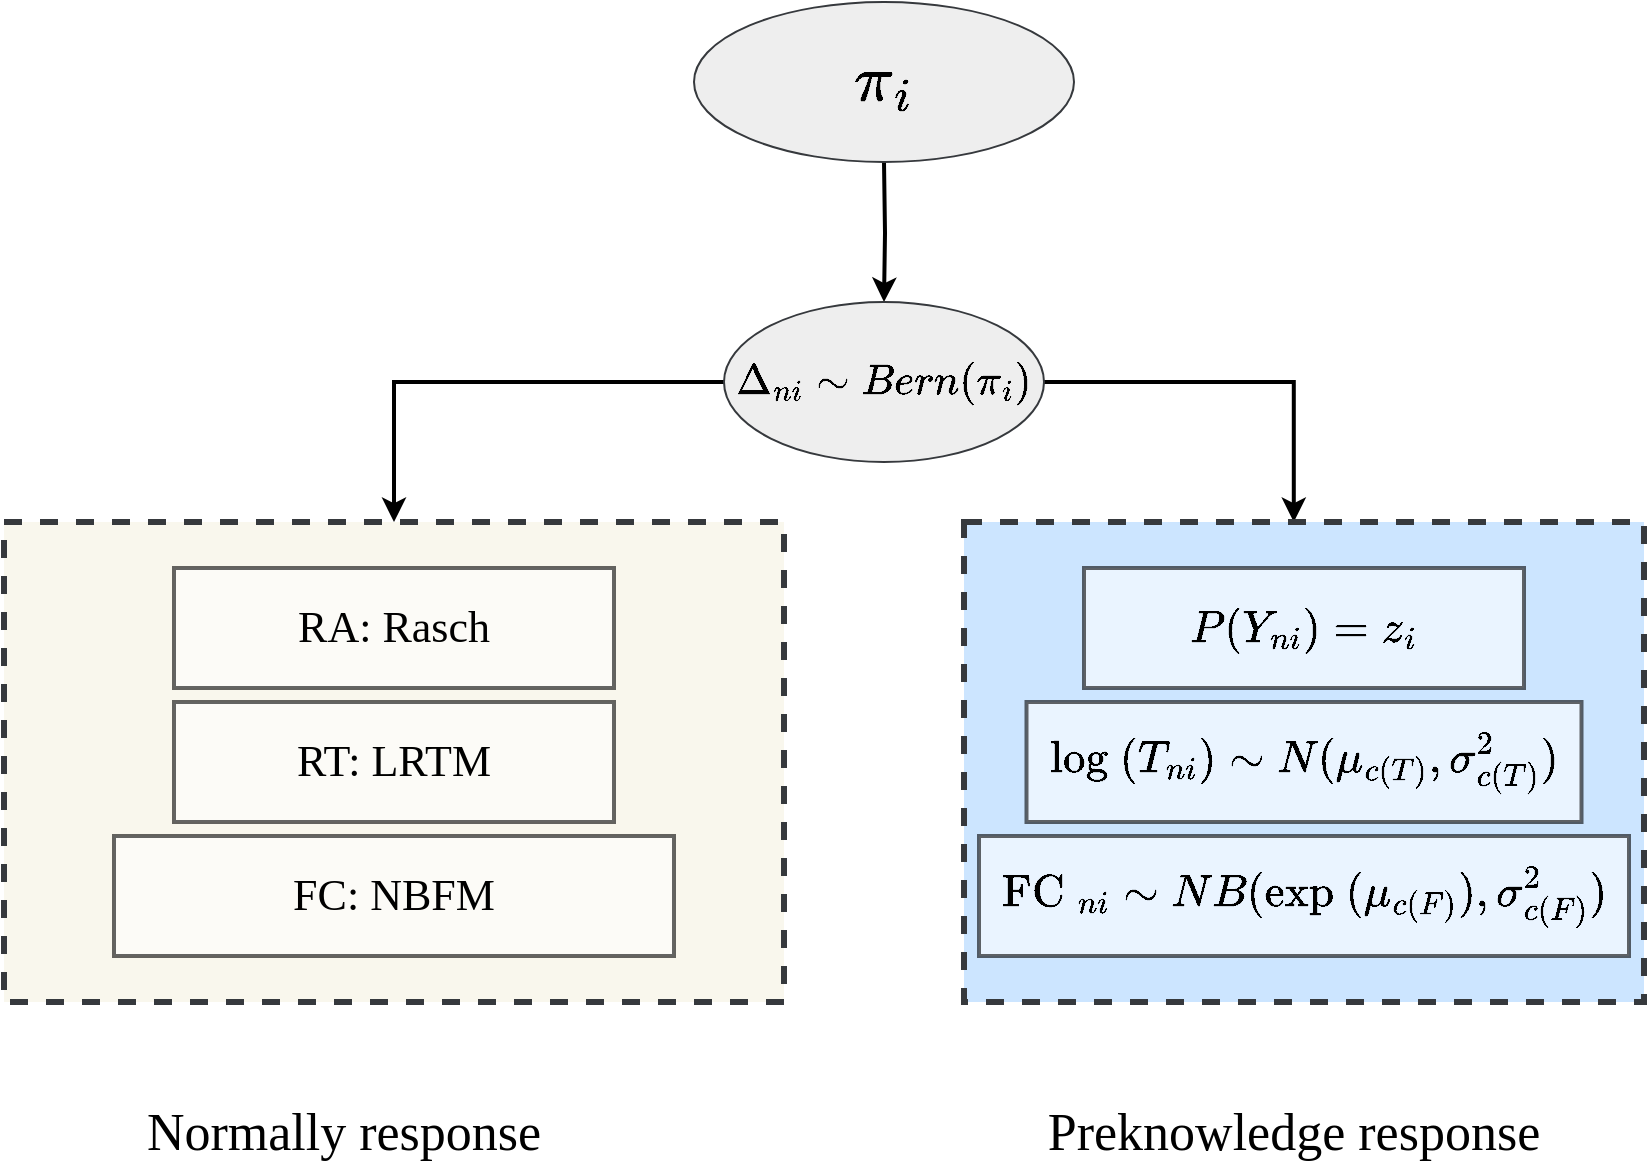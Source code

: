<mxfile version="21.6.9" type="github" pages="7">
  <diagram id="XUikvqKDauEy0iFDmqL3" name="proposal figure">
    <mxGraphModel dx="1434" dy="764" grid="1" gridSize="10" guides="1" tooltips="1" connect="1" arrows="1" fold="1" page="1" pageScale="1" pageWidth="827" pageHeight="1169" math="1" shadow="0">
      <root>
        <mxCell id="0" />
        <mxCell id="1" parent="0" />
        <mxCell id="fXXphPQZ6tuGrD_EPGZU-1" value="" style="rounded=0;whiteSpace=wrap;html=1;dashed=1;strokeWidth=3;fillColor=#f9f7ed;strokeColor=#36393d;fontSize=31;fontFamily=Times New Roman;" parent="1" vertex="1">
          <mxGeometry x="210" y="310" width="390" height="240" as="geometry" />
        </mxCell>
        <mxCell id="fXXphPQZ6tuGrD_EPGZU-2" value="" style="edgeStyle=orthogonalEdgeStyle;rounded=0;orthogonalLoop=1;jettySize=auto;html=1;strokeWidth=2;" parent="1" target="fXXphPQZ6tuGrD_EPGZU-4" edge="1">
          <mxGeometry relative="1" as="geometry">
            <mxPoint x="650" y="130" as="sourcePoint" />
          </mxGeometry>
        </mxCell>
        <mxCell id="fXXphPQZ6tuGrD_EPGZU-15" style="edgeStyle=orthogonalEdgeStyle;rounded=0;orthogonalLoop=1;jettySize=auto;html=1;entryX=0.485;entryY=0;entryDx=0;entryDy=0;strokeWidth=2;entryPerimeter=0;" parent="1" source="fXXphPQZ6tuGrD_EPGZU-4" target="ikaAS8-zeybQjiVi5GdJ-1" edge="1">
          <mxGeometry relative="1" as="geometry">
            <mxPoint x="855" y="320" as="targetPoint" />
            <Array as="points">
              <mxPoint x="855" y="240" />
            </Array>
          </mxGeometry>
        </mxCell>
        <mxCell id="fXXphPQZ6tuGrD_EPGZU-17" style="edgeStyle=orthogonalEdgeStyle;rounded=0;orthogonalLoop=1;jettySize=auto;html=1;entryX=0.5;entryY=0;entryDx=0;entryDy=0;strokeWidth=2;" parent="1" source="fXXphPQZ6tuGrD_EPGZU-4" target="fXXphPQZ6tuGrD_EPGZU-1" edge="1">
          <mxGeometry relative="1" as="geometry">
            <Array as="points">
              <mxPoint x="405" y="240" />
            </Array>
          </mxGeometry>
        </mxCell>
        <mxCell id="fXXphPQZ6tuGrD_EPGZU-4" value="$$ \Delta_{ni} \sim&amp;nbsp; Bern(\pi_{i})$$" style="ellipse;whiteSpace=wrap;html=1;fontSize=18;fillColor=#eeeeee;strokeColor=#36393d;" parent="1" vertex="1">
          <mxGeometry x="570" y="200" width="160" height="80" as="geometry" />
        </mxCell>
        <mxCell id="fXXphPQZ6tuGrD_EPGZU-8" value="$$\pi_i$$" style="ellipse;whiteSpace=wrap;html=1;fontSize=28;fillColor=#eeeeee;strokeColor=#36393d;" parent="1" vertex="1">
          <mxGeometry x="555" y="50" width="190" height="80" as="geometry" />
        </mxCell>
        <mxCell id="fXXphPQZ6tuGrD_EPGZU-18" value="RA: Rasch" style="rounded=0;whiteSpace=wrap;html=1;fontFamily=Times New Roman;fontSize=22;strokeWidth=2;opacity=60;" parent="1" vertex="1">
          <mxGeometry x="295" y="333" width="220" height="60" as="geometry" />
        </mxCell>
        <mxCell id="fXXphPQZ6tuGrD_EPGZU-19" value="RT: LRTM" style="rounded=0;whiteSpace=wrap;html=1;fontFamily=Times New Roman;fontSize=22;strokeWidth=2;opacity=60;" parent="1" vertex="1">
          <mxGeometry x="295" y="400" width="220" height="60" as="geometry" />
        </mxCell>
        <mxCell id="fXXphPQZ6tuGrD_EPGZU-20" value="FC: NBFM" style="rounded=0;whiteSpace=wrap;html=1;fontFamily=Times New Roman;fontSize=22;strokeWidth=2;opacity=60;" parent="1" vertex="1">
          <mxGeometry x="265" y="467" width="280" height="60" as="geometry" />
        </mxCell>
        <mxCell id="ikaAS8-zeybQjiVi5GdJ-1" value="" style="rounded=0;whiteSpace=wrap;html=1;dashed=1;strokeWidth=3;fillColor=#cce5ff;strokeColor=#36393d;" parent="1" vertex="1">
          <mxGeometry x="690" y="310" width="340" height="240" as="geometry" />
        </mxCell>
        <mxCell id="ikaAS8-zeybQjiVi5GdJ-2" value="$$P(Y_{ni} ) =z_{i}$$" style="rounded=0;whiteSpace=wrap;html=1;fontFamily=Times New Roman;fontSize=22;strokeWidth=2;opacity=60;" parent="1" vertex="1">
          <mxGeometry x="750" y="333" width="220" height="60" as="geometry" />
        </mxCell>
        <mxCell id="ikaAS8-zeybQjiVi5GdJ-3" value="$$\text{log&lt;br style=&quot;font-size: 22px;&quot;&gt;&lt;br style=&quot;font-size: 22px;&quot;&gt;}(T_{ni}) \sim N(\mu_{c&lt;br&gt;(T)&lt;br&gt;}, \sigma_{c(T)&lt;br&gt;}^2)$$" style="rounded=0;whiteSpace=wrap;html=1;fontFamily=Times New Roman;fontSize=22;strokeWidth=2;opacity=60;" parent="1" vertex="1">
          <mxGeometry x="721.25" y="400" width="277.5" height="60" as="geometry" />
        </mxCell>
        <mxCell id="ikaAS8-zeybQjiVi5GdJ-4" value="$$\text{FC&lt;br&gt;}_{ni}&lt;br&gt;&amp;nbsp;\sim NB(\text{exp&lt;br&gt;}(\mu_{c&lt;br style=&quot;border-color: var(--border-color);&quot;&gt;(F)&lt;br&gt;})&lt;br&gt;, \sigma_{c(F)&lt;br&gt;}^2&lt;br&gt;)$$" style="rounded=0;whiteSpace=wrap;html=1;fontFamily=Times New Roman;fontSize=22;strokeWidth=2;opacity=60;" parent="1" vertex="1">
          <mxGeometry x="697.5" y="467" width="325" height="60" as="geometry" />
        </mxCell>
        <mxCell id="-2-B2q78D8TiK8hjef6R-1" value="Normally response" style="text;html=1;strokeColor=none;fillColor=none;align=center;verticalAlign=middle;whiteSpace=wrap;rounded=0;fontFamily=Times New Roman;fontSize=26;" parent="1" vertex="1">
          <mxGeometry x="270" y="600" width="220" height="30" as="geometry" />
        </mxCell>
        <mxCell id="Zg0dPnVBCz36gAroBAW4-1" value="Preknowledge response" style="text;html=1;strokeColor=none;fillColor=none;align=center;verticalAlign=middle;whiteSpace=wrap;rounded=0;fontFamily=Times New Roman;fontSize=26;" parent="1" vertex="1">
          <mxGeometry x="720" y="600" width="270" height="30" as="geometry" />
        </mxCell>
      </root>
    </mxGraphModel>
  </diagram>
  <diagram id="IGJYMjnL31-Lqi2KneAB" name="tree model based model">
    <mxGraphModel dx="1434" dy="764" grid="1" gridSize="10" guides="1" tooltips="1" connect="1" arrows="1" fold="1" page="1" pageScale="1" pageWidth="827" pageHeight="1169" math="1" shadow="0">
      <root>
        <mxCell id="0" />
        <mxCell id="1" parent="0" />
        <mxCell id="q7dSNWm1_4kgQZWZPzsJ-14" value="" style="rounded=0;whiteSpace=wrap;html=1;dashed=1;strokeWidth=3;fillColor=#f9f7ed;strokeColor=#36393d;fontSize=31;fontFamily=Times New Roman;" parent="1" vertex="1">
          <mxGeometry x="175" y="420" width="390" height="240" as="geometry" />
        </mxCell>
        <mxCell id="q7dSNWm1_4kgQZWZPzsJ-15" value="" style="edgeStyle=orthogonalEdgeStyle;rounded=0;orthogonalLoop=1;jettySize=auto;html=1;strokeWidth=2;" parent="1" target="q7dSNWm1_4kgQZWZPzsJ-18" edge="1">
          <mxGeometry relative="1" as="geometry">
            <mxPoint x="660" y="140" as="sourcePoint" />
          </mxGeometry>
        </mxCell>
        <mxCell id="q7dSNWm1_4kgQZWZPzsJ-17" style="rounded=0;orthogonalLoop=1;jettySize=auto;html=1;entryX=0.5;entryY=0;entryDx=0;entryDy=0;strokeWidth=2;exitX=0;exitY=0.5;exitDx=0;exitDy=0;" parent="1" source="q7dSNWm1_4kgQZWZPzsJ-18" target="q7dSNWm1_4kgQZWZPzsJ-14" edge="1">
          <mxGeometry relative="1" as="geometry" />
        </mxCell>
        <mxCell id="-IORzaducWVSvP2d3rnR-7" value="" style="rounded=0;orthogonalLoop=1;jettySize=auto;html=1;fontSize=11;strokeWidth=2;exitX=0.994;exitY=0.6;exitDx=0;exitDy=0;exitPerimeter=0;" parent="1" source="q7dSNWm1_4kgQZWZPzsJ-18" target="-IORzaducWVSvP2d3rnR-6" edge="1">
          <mxGeometry relative="1" as="geometry" />
        </mxCell>
        <mxCell id="q7dSNWm1_4kgQZWZPzsJ-18" value="$$ \Delta_{ni} \sim&amp;nbsp; Bern(\pi_{i})$$" style="ellipse;whiteSpace=wrap;html=1;fontSize=18;fillColor=#eeeeee;strokeColor=#36393d;" parent="1" vertex="1">
          <mxGeometry x="580" y="210" width="160" height="80" as="geometry" />
        </mxCell>
        <mxCell id="q7dSNWm1_4kgQZWZPzsJ-21" value="$$\pi_i$$" style="ellipse;whiteSpace=wrap;html=1;fontSize=28;fillColor=#eeeeee;strokeColor=#36393d;" parent="1" vertex="1">
          <mxGeometry x="565" y="60" width="190" height="80" as="geometry" />
        </mxCell>
        <mxCell id="q7dSNWm1_4kgQZWZPzsJ-24" value="RA: IRT" style="rounded=0;whiteSpace=wrap;html=1;fontFamily=Times New Roman;fontSize=22;strokeWidth=2;opacity=60;" parent="1" vertex="1">
          <mxGeometry x="260" y="443" width="220" height="60" as="geometry" />
        </mxCell>
        <mxCell id="q7dSNWm1_4kgQZWZPzsJ-25" value="RT: LRTM" style="rounded=0;whiteSpace=wrap;html=1;fontFamily=Times New Roman;fontSize=22;strokeWidth=2;opacity=60;" parent="1" vertex="1">
          <mxGeometry x="260" y="510" width="220" height="60" as="geometry" />
        </mxCell>
        <mxCell id="q7dSNWm1_4kgQZWZPzsJ-26" value="FC: NBFCM" style="rounded=0;whiteSpace=wrap;html=1;fontFamily=Times New Roman;fontSize=22;strokeWidth=2;opacity=60;" parent="1" vertex="1">
          <mxGeometry x="230" y="577" width="280" height="60" as="geometry" />
        </mxCell>
        <mxCell id="-IORzaducWVSvP2d3rnR-8" style="rounded=0;orthogonalLoop=1;jettySize=auto;html=1;entryX=0.5;entryY=0;entryDx=0;entryDy=0;strokeWidth=2;" parent="1" source="-IORzaducWVSvP2d3rnR-6" target="-IORzaducWVSvP2d3rnR-16" edge="1">
          <mxGeometry relative="1" as="geometry">
            <mxPoint x="1205" y="420" as="targetPoint" />
          </mxGeometry>
        </mxCell>
        <mxCell id="-IORzaducWVSvP2d3rnR-15" style="rounded=0;orthogonalLoop=1;jettySize=auto;html=1;entryX=0.461;entryY=0.009;entryDx=0;entryDy=0;entryPerimeter=0;strokeWidth=2;" parent="1" source="-IORzaducWVSvP2d3rnR-6" target="-IORzaducWVSvP2d3rnR-11" edge="1">
          <mxGeometry relative="1" as="geometry" />
        </mxCell>
        <mxCell id="-IORzaducWVSvP2d3rnR-6" value="$$ \phi_{ni} $$" style="ellipse;whiteSpace=wrap;html=1;fontSize=23;fillColor=#eeeeee;strokeColor=#36393d;" parent="1" vertex="1">
          <mxGeometry x="827.5" y="290" width="160" height="80" as="geometry" />
        </mxCell>
        <mxCell id="-IORzaducWVSvP2d3rnR-10" style="rounded=0;orthogonalLoop=1;jettySize=auto;html=1;entryX=0.5;entryY=0;entryDx=0;entryDy=0;strokeWidth=2;" parent="1" source="-IORzaducWVSvP2d3rnR-9" target="-IORzaducWVSvP2d3rnR-6" edge="1">
          <mxGeometry relative="1" as="geometry" />
        </mxCell>
        <mxCell id="-IORzaducWVSvP2d3rnR-9" value="$$logit(P(\phi_{ni&lt;br style=&quot;font-size: 21px;&quot;&gt;})) = \eta_n- \zeta_i $$" style="ellipse;whiteSpace=wrap;html=1;fontSize=21;fillColor=#eeeeee;strokeColor=#36393d;" parent="1" vertex="1">
          <mxGeometry x="765" y="130" width="285" height="80" as="geometry" />
        </mxCell>
        <mxCell id="-IORzaducWVSvP2d3rnR-11" value="" style="rounded=0;whiteSpace=wrap;html=1;dashed=1;strokeWidth=3;fillColor=#cce5ff;strokeColor=#36393d;" parent="1" vertex="1">
          <mxGeometry x="605" y="430" width="340" height="230" as="geometry" />
        </mxCell>
        <mxCell id="-IORzaducWVSvP2d3rnR-12" value="$$P(Y_{ni} ) =z_{i1}$$" style="rounded=0;whiteSpace=wrap;html=1;fontFamily=Times New Roman;fontSize=22;strokeWidth=2;opacity=60;" parent="1" vertex="1">
          <mxGeometry x="665" y="446" width="220" height="60" as="geometry" />
        </mxCell>
        <mxCell id="-IORzaducWVSvP2d3rnR-13" value="$$\text{log&lt;br style=&quot;font-size: 22px;&quot;&gt;&lt;br style=&quot;font-size: 22px;&quot;&gt;}(T_{ni}) \sim N(\mu_{c&lt;br&gt;1(T)&lt;br&gt;}, \sigma_{c1(T)&lt;br&gt;}^2)$$" style="rounded=0;whiteSpace=wrap;html=1;fontFamily=Times New Roman;fontSize=22;strokeWidth=2;opacity=60;" parent="1" vertex="1">
          <mxGeometry x="636.25" y="513" width="277.5" height="60" as="geometry" />
        </mxCell>
        <mxCell id="-IORzaducWVSvP2d3rnR-14" value="$$\text{FC&lt;br&gt;}_{ni}&lt;br&gt;&amp;nbsp;\sim NB(\text{exp&lt;br&gt;}(\mu_{c&lt;br style=&quot;border-color: var(--border-color);&quot;&gt;1(F)&lt;br&gt;})&lt;br&gt;, \sigma_{c1(F)&lt;br&gt;}^2&lt;br&gt;)$$" style="rounded=0;whiteSpace=wrap;html=1;fontFamily=Times New Roman;fontSize=22;strokeWidth=2;opacity=60;" parent="1" vertex="1">
          <mxGeometry x="612.5" y="580" width="325" height="60" as="geometry" />
        </mxCell>
        <mxCell id="-IORzaducWVSvP2d3rnR-16" value="" style="rounded=0;whiteSpace=wrap;html=1;dashed=1;strokeWidth=3;fillColor=#cce5ff;strokeColor=#36393d;" parent="1" vertex="1">
          <mxGeometry x="1020" y="430" width="340" height="230" as="geometry" />
        </mxCell>
        <mxCell id="-IORzaducWVSvP2d3rnR-17" value="$$P(Y_{ni} ) =z_{i2}$$" style="rounded=0;whiteSpace=wrap;html=1;fontFamily=Times New Roman;fontSize=22;strokeWidth=2;opacity=60;" parent="1" vertex="1">
          <mxGeometry x="1080" y="446" width="220" height="60" as="geometry" />
        </mxCell>
        <mxCell id="-IORzaducWVSvP2d3rnR-18" value="$$\text{log&lt;br style=&quot;border-color: var(--border-color);&quot;&gt;&lt;br style=&quot;border-color: var(--border-color);&quot;&gt;}(T_{ni}) \sim N(\mu_{c&lt;br style=&quot;border-color: var(--border-color);&quot;&gt;2(T)&lt;br style=&quot;border-color: var(--border-color);&quot;&gt;}, \sigma_{c2(T)&lt;br style=&quot;border-color: var(--border-color);&quot;&gt;}^2)$$" style="rounded=0;whiteSpace=wrap;html=1;fontFamily=Times New Roman;fontSize=22;strokeWidth=2;opacity=60;" parent="1" vertex="1">
          <mxGeometry x="1051.25" y="513" width="277.5" height="60" as="geometry" />
        </mxCell>
        <mxCell id="-IORzaducWVSvP2d3rnR-19" value="$$\text{FC&lt;br style=&quot;border-color: var(--border-color);&quot;&gt;}_{ni}&lt;br style=&quot;border-color: var(--border-color);&quot;&gt;&amp;nbsp;\sim NB(\text{exp&lt;br style=&quot;border-color: var(--border-color);&quot;&gt;}(\mu_{c&lt;br style=&quot;border-color: var(--border-color);&quot;&gt;2(F)&lt;br style=&quot;border-color: var(--border-color);&quot;&gt;})&lt;br style=&quot;border-color: var(--border-color);&quot;&gt;, \sigma_{c2(F)&lt;br style=&quot;border-color: var(--border-color);&quot;&gt;}^2)$$" style="rounded=0;whiteSpace=wrap;html=1;fontFamily=Times New Roman;fontSize=22;strokeWidth=2;opacity=60;" parent="1" vertex="1">
          <mxGeometry x="1027.5" y="580" width="325" height="60" as="geometry" />
        </mxCell>
        <mxCell id="-IORzaducWVSvP2d3rnR-21" value="Normally response" style="text;html=1;strokeColor=none;fillColor=none;align=center;verticalAlign=middle;whiteSpace=wrap;rounded=0;fontFamily=Times New Roman;fontSize=20;" parent="1" vertex="1">
          <mxGeometry x="240" y="720" width="220" height="30" as="geometry" />
        </mxCell>
        <mxCell id="-IORzaducWVSvP2d3rnR-22" value="Preknowledge without key" style="text;html=1;strokeColor=none;fillColor=none;align=center;verticalAlign=middle;whiteSpace=wrap;rounded=0;fontFamily=Times New Roman;fontSize=20;" parent="1" vertex="1">
          <mxGeometry x="670" y="720" width="220" height="30" as="geometry" />
        </mxCell>
        <mxCell id="-IORzaducWVSvP2d3rnR-23" value="Preknowledge with key" style="text;html=1;strokeColor=none;fillColor=none;align=center;verticalAlign=middle;whiteSpace=wrap;rounded=0;fontFamily=Times New Roman;fontSize=20;" parent="1" vertex="1">
          <mxGeometry x="1090" y="720" width="220" height="30" as="geometry" />
        </mxCell>
        <mxCell id="-IORzaducWVSvP2d3rnR-26" value="$$0.5\leq&lt;br&gt;z_{i1} \leq z_{i2}&lt;br style=&quot;font-size: 20px;&quot;&gt;$$" style="text;html=1;strokeColor=none;fillColor=none;align=left;verticalAlign=middle;whiteSpace=wrap;rounded=0;fontSize=20;" parent="1" vertex="1">
          <mxGeometry x="1200" y="260" width="160" height="30" as="geometry" />
        </mxCell>
        <mxCell id="-IORzaducWVSvP2d3rnR-28" value="$$\mu_{c1(T)} \geq \mu_{c2(T)}&amp;nbsp;&amp;nbsp;&lt;br style=&quot;font-size: 20px;&quot;&gt;$$" style="text;html=1;strokeColor=none;fillColor=none;align=left;verticalAlign=middle;whiteSpace=wrap;rounded=0;fontSize=20;" parent="1" vertex="1">
          <mxGeometry x="1200" y="300" width="160" height="30" as="geometry" />
        </mxCell>
        <mxCell id="-IORzaducWVSvP2d3rnR-29" value="$$\mu_{c1(F)} \geq \mu_{c2(F)}&lt;br style=&quot;font-size: 20px;&quot;&gt;$$" style="text;html=1;strokeColor=none;fillColor=none;align=left;verticalAlign=middle;whiteSpace=wrap;rounded=0;fontSize=20;" parent="1" vertex="1">
          <mxGeometry x="1200" y="340" width="160" height="30" as="geometry" />
        </mxCell>
        <mxCell id="-IORzaducWVSvP2d3rnR-30" value="constrains" style="text;html=1;strokeColor=none;fillColor=none;align=left;verticalAlign=middle;whiteSpace=wrap;rounded=0;fontSize=22;fontFamily=Times New Roman;fontStyle=1" parent="1" vertex="1">
          <mxGeometry x="1200" y="220" width="100" height="30" as="geometry" />
        </mxCell>
        <mxCell id="-IORzaducWVSvP2d3rnR-31" value="0" style="text;html=1;strokeColor=none;fillColor=none;align=center;verticalAlign=middle;whiteSpace=wrap;rounded=0;fontSize=20;fontFamily=Times New Roman;" parent="1" vertex="1">
          <mxGeometry x="440" y="280" width="60" height="30" as="geometry" />
        </mxCell>
        <mxCell id="-IORzaducWVSvP2d3rnR-32" value="0" style="text;html=1;strokeColor=none;fillColor=none;align=center;verticalAlign=middle;whiteSpace=wrap;rounded=0;fontSize=20;fontFamily=Times New Roman;" parent="1" vertex="1">
          <mxGeometry x="767.5" y="360" width="60" height="30" as="geometry" />
        </mxCell>
        <mxCell id="-IORzaducWVSvP2d3rnR-33" value="1" style="text;html=1;strokeColor=none;fillColor=none;align=center;verticalAlign=middle;whiteSpace=wrap;rounded=0;fontSize=20;fontFamily=Times New Roman;" parent="1" vertex="1">
          <mxGeometry x="765" y="250" width="60" height="30" as="geometry" />
        </mxCell>
        <mxCell id="-IORzaducWVSvP2d3rnR-34" value="1" style="text;html=1;strokeColor=none;fillColor=none;align=center;verticalAlign=middle;whiteSpace=wrap;rounded=0;fontSize=20;fontFamily=Times New Roman;" parent="1" vertex="1">
          <mxGeometry x="1030" y="340" width="60" height="30" as="geometry" />
        </mxCell>
        <mxCell id="GQiuRkKxsdatCCUyg7rd-42" value="&lt;b style=&quot;border-color: var(--border-color); color: rgb(0, 0, 0); font-family: &amp;quot;Times New Roman&amp;quot;; font-size: 20px; font-style: normal; font-variant-ligatures: normal; font-variant-caps: normal; letter-spacing: normal; orphans: 2; text-align: center; text-indent: 0px; text-transform: none; widows: 2; word-spacing: 0px; -webkit-text-stroke-width: 0px; background-color: rgb(251, 251, 251); text-decoration-thickness: initial; text-decoration-style: initial; text-decoration-color: initial;&quot;&gt;1.树形结构(节点的概率如何计算)&lt;/b&gt;" style="text;whiteSpace=wrap;html=1;" vertex="1" parent="1">
          <mxGeometry x="170" y="840" width="320" height="50" as="geometry" />
        </mxCell>
        <mxCell id="GQiuRkKxsdatCCUyg7rd-43" value="" style="edgeStyle=orthogonalEdgeStyle;rounded=0;orthogonalLoop=1;jettySize=auto;html=1;" edge="1" parent="1" source="GQiuRkKxsdatCCUyg7rd-46" target="GQiuRkKxsdatCCUyg7rd-47">
          <mxGeometry relative="1" as="geometry">
            <Array as="points">
              <mxPoint x="350" y="1000" />
              <mxPoint x="350" y="920" />
            </Array>
          </mxGeometry>
        </mxCell>
        <mxCell id="GQiuRkKxsdatCCUyg7rd-44" style="edgeStyle=orthogonalEdgeStyle;rounded=0;orthogonalLoop=1;jettySize=auto;html=1;entryX=0;entryY=0.5;entryDx=0;entryDy=0;" edge="1" parent="1" source="GQiuRkKxsdatCCUyg7rd-46" target="GQiuRkKxsdatCCUyg7rd-48">
          <mxGeometry relative="1" as="geometry" />
        </mxCell>
        <mxCell id="GQiuRkKxsdatCCUyg7rd-45" style="edgeStyle=orthogonalEdgeStyle;rounded=0;orthogonalLoop=1;jettySize=auto;html=1;" edge="1" parent="1" source="GQiuRkKxsdatCCUyg7rd-46" target="GQiuRkKxsdatCCUyg7rd-49">
          <mxGeometry relative="1" as="geometry" />
        </mxCell>
        <mxCell id="GQiuRkKxsdatCCUyg7rd-46" value="&lt;b style=&quot;border-color: var(--border-color); font-family: &amp;quot;Times New Roman&amp;quot;; font-size: 20px;&quot;&gt;1.树形结构(节点的概率如何计算)&lt;/b&gt;" style="rounded=0;whiteSpace=wrap;html=1;fontSize=18;fontStyle=1" vertex="1" parent="1">
          <mxGeometry x="140" y="970" width="160" height="60" as="geometry" />
        </mxCell>
        <mxCell id="GQiuRkKxsdatCCUyg7rd-47" value="&lt;font face=&quot;Times New Roman&quot;&gt;&lt;span style=&quot;font-size: 20px;&quot;&gt;两个节点均考虑人和题目的因素&lt;/span&gt;&lt;/font&gt;" style="rounded=0;whiteSpace=wrap;html=1;fontSize=18;fontStyle=1" vertex="1" parent="1">
          <mxGeometry x="410" y="890" width="200" height="60" as="geometry" />
        </mxCell>
        <mxCell id="GQiuRkKxsdatCCUyg7rd-48" value="&lt;font face=&quot;Times New Roman&quot;&gt;&lt;span style=&quot;font-size: 20px;&quot;&gt;两个节点均仅考虑题目因素&lt;/span&gt;&lt;/font&gt;" style="rounded=0;whiteSpace=wrap;html=1;fontSize=18;fontStyle=1" vertex="1" parent="1">
          <mxGeometry x="410" y="1050" width="170" height="60" as="geometry" />
        </mxCell>
        <mxCell id="GQiuRkKxsdatCCUyg7rd-49" value="&lt;font face=&quot;Times New Roman&quot;&gt;&lt;span style=&quot;font-size: 20px;&quot;&gt;其中一个节点均仅考虑题目因素&lt;/span&gt;&lt;/font&gt;" style="rounded=0;whiteSpace=wrap;html=1;fontSize=18;fontStyle=1" vertex="1" parent="1">
          <mxGeometry x="420" y="970" width="170" height="60" as="geometry" />
        </mxCell>
        <mxCell id="GQiuRkKxsdatCCUyg7rd-50" value="&lt;b&gt;2.测量模型如何设定&lt;/b&gt;" style="text;html=1;strokeColor=none;fillColor=none;align=center;verticalAlign=middle;whiteSpace=wrap;rounded=0;fontSize=20;fontFamily=Times New Roman;" vertex="1" parent="1">
          <mxGeometry x="670" y="810" width="220" height="30" as="geometry" />
        </mxCell>
        <mxCell id="GQiuRkKxsdatCCUyg7rd-51" value="" style="edgeStyle=orthogonalEdgeStyle;rounded=0;orthogonalLoop=1;jettySize=auto;html=1;fontSize=18;fontStyle=1" edge="1" parent="1" source="GQiuRkKxsdatCCUyg7rd-56" target="GQiuRkKxsdatCCUyg7rd-57">
          <mxGeometry relative="1" as="geometry" />
        </mxCell>
        <mxCell id="GQiuRkKxsdatCCUyg7rd-52" value="" style="edgeStyle=orthogonalEdgeStyle;rounded=0;orthogonalLoop=1;jettySize=auto;html=1;fontSize=18;fontStyle=1" edge="1" parent="1" source="GQiuRkKxsdatCCUyg7rd-56" target="GQiuRkKxsdatCCUyg7rd-57">
          <mxGeometry relative="1" as="geometry" />
        </mxCell>
        <mxCell id="GQiuRkKxsdatCCUyg7rd-53" value="" style="edgeStyle=orthogonalEdgeStyle;rounded=0;orthogonalLoop=1;jettySize=auto;html=1;fontSize=18;fontStyle=1" edge="1" parent="1" source="GQiuRkKxsdatCCUyg7rd-56" target="GQiuRkKxsdatCCUyg7rd-57">
          <mxGeometry relative="1" as="geometry" />
        </mxCell>
        <mxCell id="GQiuRkKxsdatCCUyg7rd-54" value="" style="edgeStyle=orthogonalEdgeStyle;rounded=0;orthogonalLoop=1;jettySize=auto;html=1;fontSize=18;fontStyle=1" edge="1" parent="1" source="GQiuRkKxsdatCCUyg7rd-56" target="GQiuRkKxsdatCCUyg7rd-57">
          <mxGeometry relative="1" as="geometry" />
        </mxCell>
        <mxCell id="GQiuRkKxsdatCCUyg7rd-55" style="edgeStyle=orthogonalEdgeStyle;rounded=0;orthogonalLoop=1;jettySize=auto;html=1;entryX=0;entryY=0.5;entryDx=0;entryDy=0;fontSize=18;fontStyle=1" edge="1" parent="1" source="GQiuRkKxsdatCCUyg7rd-56" target="GQiuRkKxsdatCCUyg7rd-61">
          <mxGeometry relative="1" as="geometry" />
        </mxCell>
        <mxCell id="GQiuRkKxsdatCCUyg7rd-56" value="&lt;span style=&quot;border-color: var(--border-color); font-family: &amp;quot;Times New Roman&amp;quot;; font-size: 18px;&quot;&gt;2.测量模型如何设定&lt;/span&gt;" style="rounded=0;whiteSpace=wrap;html=1;fontSize=18;fontStyle=1" vertex="1" parent="1">
          <mxGeometry x="680" y="890" width="120" height="60" as="geometry" />
        </mxCell>
        <mxCell id="GQiuRkKxsdatCCUyg7rd-57" value="&lt;span style=&quot;border-color: var(--border-color); font-family: &amp;quot;Times New Roman&amp;quot;; font-size: 18px; text-align: left;&quot;&gt;2.1正常作答拟合Rasch&lt;/span&gt;" style="rounded=0;whiteSpace=wrap;html=1;fontSize=18;fontStyle=1" vertex="1" parent="1">
          <mxGeometry x="874" y="850" width="120" height="60" as="geometry" />
        </mxCell>
        <mxCell id="GQiuRkKxsdatCCUyg7rd-58" value="" style="edgeStyle=orthogonalEdgeStyle;rounded=0;orthogonalLoop=1;jettySize=auto;html=1;fontSize=18;fontStyle=1" edge="1" parent="1" source="GQiuRkKxsdatCCUyg7rd-61" target="GQiuRkKxsdatCCUyg7rd-62">
          <mxGeometry relative="1" as="geometry" />
        </mxCell>
        <mxCell id="GQiuRkKxsdatCCUyg7rd-59" style="edgeStyle=orthogonalEdgeStyle;rounded=0;orthogonalLoop=1;jettySize=auto;html=1;entryX=0;entryY=0.5;entryDx=0;entryDy=0;fontSize=18;fontStyle=1" edge="1" parent="1" source="GQiuRkKxsdatCCUyg7rd-61" target="GQiuRkKxsdatCCUyg7rd-63">
          <mxGeometry relative="1" as="geometry" />
        </mxCell>
        <mxCell id="GQiuRkKxsdatCCUyg7rd-60" style="edgeStyle=orthogonalEdgeStyle;rounded=0;orthogonalLoop=1;jettySize=auto;html=1;entryX=0;entryY=0.5;entryDx=0;entryDy=0;" edge="1" parent="1" source="GQiuRkKxsdatCCUyg7rd-61" target="GQiuRkKxsdatCCUyg7rd-64">
          <mxGeometry relative="1" as="geometry" />
        </mxCell>
        <mxCell id="GQiuRkKxsdatCCUyg7rd-61" value="&lt;span style=&quot;border-color: var(--border-color); font-family: &amp;quot;Times New Roman&amp;quot;; font-size: 18px; text-align: left;&quot;&gt;2.2正常作答&amp;amp;non-key的作答拟合Rasch&lt;/span&gt;" style="rounded=0;whiteSpace=wrap;html=1;fontSize=18;fontStyle=1" vertex="1" parent="1">
          <mxGeometry x="874" y="960" width="186" height="60" as="geometry" />
        </mxCell>
        <mxCell id="GQiuRkKxsdatCCUyg7rd-62" value="key和non-key的RT和FC与学生本身特质无关" style="whiteSpace=wrap;html=1;rounded=0;fontSize=18;fontStyle=1" vertex="1" parent="1">
          <mxGeometry x="1180" y="910" width="200" height="60" as="geometry" />
        </mxCell>
        <mxCell id="GQiuRkKxsdatCCUyg7rd-63" value="key的RT和FC与学生本身特质无关" style="whiteSpace=wrap;html=1;rounded=0;fontSize=18;fontStyle=1" vertex="1" parent="1">
          <mxGeometry x="1180" y="990" width="200" height="60" as="geometry" />
        </mxCell>
        <mxCell id="GQiuRkKxsdatCCUyg7rd-64" value="所有作答的RT和FC均与学生本身特质有关" style="whiteSpace=wrap;html=1;rounded=0;fontSize=18;fontStyle=1" vertex="1" parent="1">
          <mxGeometry x="1180" y="1070" width="200" height="60" as="geometry" />
        </mxCell>
      </root>
    </mxGraphModel>
  </diagram>
  <diagram name="第 1 页" id="xdk21dSNZaUXdtdFD7pm">
    <mxGraphModel dx="2261" dy="764" grid="1" gridSize="10" guides="1" tooltips="1" connect="1" arrows="1" fold="1" page="1" pageScale="1" pageWidth="827" pageHeight="1169" math="1" shadow="0">
      <root>
        <mxCell id="0" />
        <mxCell id="1" parent="0" />
        <mxCell id="R_tLMo4G6YnYLswO2GGN-2" value="IRT&lt;br style=&quot;font-size: 31px;&quot;&gt;LRTM" style="rounded=0;whiteSpace=wrap;html=1;dashed=1;strokeWidth=3;fillColor=#f9f7ed;strokeColor=#36393d;fontSize=31;fontFamily=Times New Roman;" parent="1" vertex="1">
          <mxGeometry x="210" y="310" width="390" height="200" as="geometry" />
        </mxCell>
        <mxCell id="R_tLMo4G6YnYLswO2GGN-3" value="" style="edgeStyle=orthogonalEdgeStyle;rounded=0;orthogonalLoop=1;jettySize=auto;html=1;strokeWidth=2;" parent="1" target="R_tLMo4G6YnYLswO2GGN-5" edge="1">
          <mxGeometry relative="1" as="geometry">
            <mxPoint x="650" y="130" as="sourcePoint" />
          </mxGeometry>
        </mxCell>
        <mxCell id="R_tLMo4G6YnYLswO2GGN-4" style="edgeStyle=orthogonalEdgeStyle;rounded=0;orthogonalLoop=1;jettySize=auto;html=1;entryX=0.5;entryY=0;entryDx=0;entryDy=0;strokeWidth=2;" parent="1" source="R_tLMo4G6YnYLswO2GGN-5" target="R_tLMo4G6YnYLswO2GGN-9" edge="1">
          <mxGeometry relative="1" as="geometry">
            <Array as="points">
              <mxPoint x="850" y="240" />
            </Array>
          </mxGeometry>
        </mxCell>
        <mxCell id="R_tLMo4G6YnYLswO2GGN-5" value="$$ \Delta_{ni} \sim&amp;nbsp; Bern(\pi_{i})$$" style="ellipse;whiteSpace=wrap;html=1;fontSize=18;fillColor=#eeeeee;strokeColor=#36393d;" parent="1" vertex="1">
          <mxGeometry x="570" y="200" width="160" height="80" as="geometry" />
        </mxCell>
        <mxCell id="R_tLMo4G6YnYLswO2GGN-9" value="" style="rounded=0;whiteSpace=wrap;html=1;dashed=1;strokeWidth=3;fillColor=#cce5ff;strokeColor=#36393d;" parent="1" vertex="1">
          <mxGeometry x="730" y="320" width="240" height="190" as="geometry" />
        </mxCell>
        <mxCell id="R_tLMo4G6YnYLswO2GGN-10" value="$$P(Y_{ni} ) =d_i$$" style="rounded=0;whiteSpace=wrap;html=1;fontFamily=Times New Roman;fontSize=22;strokeWidth=2;opacity=60;" parent="1" vertex="1">
          <mxGeometry x="740" y="336" width="220" height="60" as="geometry" />
        </mxCell>
        <mxCell id="R_tLMo4G6YnYLswO2GGN-11" style="edgeStyle=orthogonalEdgeStyle;rounded=0;orthogonalLoop=1;jettySize=auto;html=1;strokeWidth=2;entryX=0.5;entryY=0;entryDx=0;entryDy=0;" parent="1" source="R_tLMo4G6YnYLswO2GGN-5" target="R_tLMo4G6YnYLswO2GGN-2" edge="1">
          <mxGeometry relative="1" as="geometry">
            <mxPoint x="430" y="360" as="targetPoint" />
            <mxPoint x="500" y="240" as="sourcePoint" />
            <Array as="points">
              <mxPoint x="395" y="240" />
            </Array>
          </mxGeometry>
        </mxCell>
        <mxCell id="R_tLMo4G6YnYLswO2GGN-12" value="$$\pi_i$$" style="ellipse;whiteSpace=wrap;html=1;fontSize=28;fillColor=#eeeeee;strokeColor=#36393d;" parent="1" vertex="1">
          <mxGeometry x="555" y="50" width="190" height="80" as="geometry" />
        </mxCell>
        <mxCell id="R_tLMo4G6YnYLswO2GGN-14" value="$$\text{log&lt;br style=&quot;font-size: 22px;&quot;&gt;&lt;br style=&quot;font-size: 22px;&quot;&gt;&lt;br style=&quot;font-size: 22px;&quot;&gt;}(T_{ni}) \sim N(\mu_c, \sigma_c^2)$$" style="rounded=0;whiteSpace=wrap;html=1;fontFamily=Times New Roman;fontSize=22;strokeWidth=2;opacity=60;" parent="1" vertex="1">
          <mxGeometry x="740" y="410" width="220" height="60" as="geometry" />
        </mxCell>
        <mxCell id="R_tLMo4G6YnYLswO2GGN-20" value="Response behavior model" style="text;html=1;strokeColor=none;fillColor=none;align=center;verticalAlign=middle;whiteSpace=wrap;rounded=0;fontFamily=Times New Roman;fontSize=24;fontColor=#000000;fontStyle=0" parent="1" vertex="1">
          <mxGeometry x="183.75" y="102.5" width="153.75" height="100" as="geometry" />
        </mxCell>
        <mxCell id="R_tLMo4G6YnYLswO2GGN-21" value="Measurement model" style="text;html=1;strokeColor=none;fillColor=none;align=center;verticalAlign=middle;whiteSpace=wrap;rounded=0;fontFamily=Times New Roman;fontSize=24;fontColor=#000000;fontStyle=0" parent="1" vertex="1">
          <mxGeometry x="-10" y="360" width="153.75" height="100" as="geometry" />
        </mxCell>
        <mxCell id="R_tLMo4G6YnYLswO2GGN-22" value="" style="shape=curlyBracket;whiteSpace=wrap;html=1;rounded=1;labelPosition=left;verticalLabelPosition=middle;align=right;verticalAlign=middle;size=0;strokeWidth=2;" parent="1" vertex="1">
          <mxGeometry x="360" y="20" width="20" height="260" as="geometry" />
        </mxCell>
        <mxCell id="R_tLMo4G6YnYLswO2GGN-23" value="" style="shape=curlyBracket;whiteSpace=wrap;html=1;rounded=1;labelPosition=left;verticalLabelPosition=middle;align=right;verticalAlign=middle;size=0;strokeWidth=2;" parent="1" vertex="1">
          <mxGeometry x="172.5" y="300" width="20" height="240" as="geometry" />
        </mxCell>
      </root>
    </mxGraphModel>
  </diagram>
  <diagram id="BY7eaZtrbE3MNBGzjpbu" name="第 2 页">
    <mxGraphModel dx="2261" dy="1933" grid="1" gridSize="10" guides="1" tooltips="1" connect="1" arrows="1" fold="1" page="1" pageScale="1" pageWidth="827" pageHeight="1169" math="1" shadow="0">
      <root>
        <mxCell id="0" />
        <mxCell id="1" parent="0" />
        <mxCell id="QWJP-lJGde_Y61NZ0KWR-1" value="IRT&lt;br style=&quot;font-size: 31px;&quot;&gt;LRTM" style="rounded=0;whiteSpace=wrap;html=1;dashed=1;strokeWidth=3;fillColor=#f9f7ed;strokeColor=#36393d;fontSize=31;fontFamily=Times New Roman;" parent="1" vertex="1">
          <mxGeometry x="210" y="310" width="390" height="200" as="geometry" />
        </mxCell>
        <mxCell id="QWJP-lJGde_Y61NZ0KWR-2" value="" style="edgeStyle=orthogonalEdgeStyle;rounded=0;orthogonalLoop=1;jettySize=auto;html=1;strokeWidth=2;" parent="1" target="QWJP-lJGde_Y61NZ0KWR-4" edge="1">
          <mxGeometry relative="1" as="geometry">
            <mxPoint x="650" y="130" as="sourcePoint" />
          </mxGeometry>
        </mxCell>
        <mxCell id="QWJP-lJGde_Y61NZ0KWR-3" style="edgeStyle=orthogonalEdgeStyle;rounded=0;orthogonalLoop=1;jettySize=auto;html=1;entryX=0.5;entryY=0;entryDx=0;entryDy=0;strokeWidth=2;" parent="1" source="QWJP-lJGde_Y61NZ0KWR-4" target="QWJP-lJGde_Y61NZ0KWR-5" edge="1">
          <mxGeometry relative="1" as="geometry">
            <Array as="points">
              <mxPoint x="850" y="240" />
            </Array>
          </mxGeometry>
        </mxCell>
        <mxCell id="QWJP-lJGde_Y61NZ0KWR-4" value="$$ \Delta_{ni} \sim&amp;nbsp; Bern(\pi_{ni})$$" style="ellipse;whiteSpace=wrap;html=1;fontSize=18;fillColor=#eeeeee;strokeColor=#36393d;" parent="1" vertex="1">
          <mxGeometry x="570" y="200" width="160" height="80" as="geometry" />
        </mxCell>
        <mxCell id="QWJP-lJGde_Y61NZ0KWR-5" value="" style="rounded=0;whiteSpace=wrap;html=1;dashed=1;strokeWidth=3;fillColor=#cce5ff;strokeColor=#36393d;" parent="1" vertex="1">
          <mxGeometry x="730" y="320" width="240" height="190" as="geometry" />
        </mxCell>
        <mxCell id="QWJP-lJGde_Y61NZ0KWR-6" value="$$P(Y_{ni} ) =d_i$$" style="rounded=0;whiteSpace=wrap;html=1;fontFamily=Times New Roman;fontSize=22;strokeWidth=2;opacity=60;" parent="1" vertex="1">
          <mxGeometry x="740" y="336" width="220" height="60" as="geometry" />
        </mxCell>
        <mxCell id="QWJP-lJGde_Y61NZ0KWR-7" style="edgeStyle=orthogonalEdgeStyle;rounded=0;orthogonalLoop=1;jettySize=auto;html=1;strokeWidth=2;entryX=0.5;entryY=0;entryDx=0;entryDy=0;" parent="1" source="QWJP-lJGde_Y61NZ0KWR-4" target="QWJP-lJGde_Y61NZ0KWR-1" edge="1">
          <mxGeometry relative="1" as="geometry">
            <mxPoint x="430" y="360" as="targetPoint" />
            <mxPoint x="500" y="240" as="sourcePoint" />
            <Array as="points">
              <mxPoint x="395" y="240" />
            </Array>
          </mxGeometry>
        </mxCell>
        <mxCell id="QWJP-lJGde_Y61NZ0KWR-8" value="$$\pi_{ni}$$" style="ellipse;whiteSpace=wrap;html=1;fontSize=28;fillColor=#eeeeee;strokeColor=#36393d;" parent="1" vertex="1">
          <mxGeometry x="555" y="50" width="190" height="80" as="geometry" />
        </mxCell>
        <mxCell id="QWJP-lJGde_Y61NZ0KWR-9" value="$$\text{log&lt;br style=&quot;font-size: 22px;&quot;&gt;&lt;br style=&quot;font-size: 22px;&quot;&gt;&lt;br style=&quot;font-size: 22px;&quot;&gt;}(T_{ni}) \sim N(\mu_c, \sigma_c^2)$$" style="rounded=0;whiteSpace=wrap;html=1;fontFamily=Times New Roman;fontSize=22;strokeWidth=2;opacity=60;" parent="1" vertex="1">
          <mxGeometry x="740" y="410" width="220" height="60" as="geometry" />
        </mxCell>
        <mxCell id="QWJP-lJGde_Y61NZ0KWR-10" value="Response behavior model" style="text;html=1;strokeColor=none;fillColor=none;align=center;verticalAlign=middle;whiteSpace=wrap;rounded=0;fontFamily=Times New Roman;fontSize=24;fontColor=#000000;fontStyle=0" parent="1" vertex="1">
          <mxGeometry x="183.75" y="102.5" width="153.75" height="100" as="geometry" />
        </mxCell>
        <mxCell id="QWJP-lJGde_Y61NZ0KWR-11" value="Measurement model" style="text;html=1;strokeColor=none;fillColor=none;align=center;verticalAlign=middle;whiteSpace=wrap;rounded=0;fontFamily=Times New Roman;fontSize=24;fontColor=#000000;fontStyle=0" parent="1" vertex="1">
          <mxGeometry x="-10" y="360" width="153.75" height="100" as="geometry" />
        </mxCell>
        <mxCell id="QWJP-lJGde_Y61NZ0KWR-12" value="" style="shape=curlyBracket;whiteSpace=wrap;html=1;rounded=1;labelPosition=left;verticalLabelPosition=middle;align=right;verticalAlign=middle;size=0;strokeWidth=2;" parent="1" vertex="1">
          <mxGeometry x="360" y="20" width="20" height="260" as="geometry" />
        </mxCell>
        <mxCell id="QWJP-lJGde_Y61NZ0KWR-13" value="" style="shape=curlyBracket;whiteSpace=wrap;html=1;rounded=1;labelPosition=left;verticalLabelPosition=middle;align=right;verticalAlign=middle;size=0;strokeWidth=2;" parent="1" vertex="1">
          <mxGeometry x="172.5" y="300" width="20" height="240" as="geometry" />
        </mxCell>
        <mxCell id="QWJP-lJGde_Y61NZ0KWR-19" style="edgeStyle=orthogonalEdgeStyle;rounded=0;orthogonalLoop=1;jettySize=auto;html=1;entryX=0.5;entryY=0;entryDx=0;entryDy=0;strokeWidth=2;" parent="1" source="QWJP-lJGde_Y61NZ0KWR-14" target="QWJP-lJGde_Y61NZ0KWR-17" edge="1">
          <mxGeometry relative="1" as="geometry" />
        </mxCell>
        <mxCell id="QWJP-lJGde_Y61NZ0KWR-14" value="$$\alpha_c$$" style="ellipse;whiteSpace=wrap;html=1;fontSize=28;fillColor=#eeeeee;strokeColor=#36393d;" parent="1" vertex="1">
          <mxGeometry x="670" y="-270" width="190" height="80" as="geometry" />
        </mxCell>
        <mxCell id="QWJP-lJGde_Y61NZ0KWR-20" style="rounded=0;orthogonalLoop=1;jettySize=auto;html=1;strokeWidth=2;exitX=0.5;exitY=1;exitDx=0;exitDy=0;" parent="1" source="QWJP-lJGde_Y61NZ0KWR-17" target="QWJP-lJGde_Y61NZ0KWR-8" edge="1">
          <mxGeometry relative="1" as="geometry" />
        </mxCell>
        <mxCell id="QWJP-lJGde_Y61NZ0KWR-17" value="$$z_{n}$$" style="ellipse;whiteSpace=wrap;html=1;fontSize=28;fillColor=#eeeeee;strokeColor=#36393d;" parent="1" vertex="1">
          <mxGeometry x="670" y="-140" width="190" height="80" as="geometry" />
        </mxCell>
        <mxCell id="QWJP-lJGde_Y61NZ0KWR-21" style="rounded=0;orthogonalLoop=1;jettySize=auto;html=1;strokeWidth=2;" parent="1" source="QWJP-lJGde_Y61NZ0KWR-18" target="QWJP-lJGde_Y61NZ0KWR-8" edge="1">
          <mxGeometry relative="1" as="geometry" />
        </mxCell>
        <mxCell id="QWJP-lJGde_Y61NZ0KWR-18" value="$$\phi_{ci}$$" style="ellipse;whiteSpace=wrap;html=1;fontSize=28;fillColor=#eeeeee;strokeColor=#36393d;" parent="1" vertex="1">
          <mxGeometry x="440" y="-120" width="190" height="80" as="geometry" />
        </mxCell>
        <mxCell id="QWJP-lJGde_Y61NZ0KWR-22" value="$$\pi_{ni}=\sum_1^C I(z_n=c) \phi_{ci}$$" style="text;html=1;strokeColor=none;fillColor=none;align=center;verticalAlign=middle;whiteSpace=wrap;rounded=0;fontSize=21;" parent="1" vertex="1">
          <mxGeometry x="810" y="60" width="180" height="60" as="geometry" />
        </mxCell>
      </root>
    </mxGraphModel>
  </diagram>
  <diagram id="ioijAGhNBzHjKag5_ueI" name="第 3 页">
    <mxGraphModel dx="1434" dy="764" grid="1" gridSize="10" guides="1" tooltips="1" connect="1" arrows="1" fold="1" page="1" pageScale="1" pageWidth="827" pageHeight="1169" math="1" shadow="0">
      <root>
        <mxCell id="0" />
        <mxCell id="1" parent="0" />
        <mxCell id="o4iwhuF_OZwpZAPEpSSn-54" value="" style="rounded=0;whiteSpace=wrap;html=1;fillColor=#dae8fc;strokeColor=#000000;strokeWidth=3;" parent="1" vertex="1">
          <mxGeometry x="160" y="320" width="70" height="60" as="geometry" />
        </mxCell>
        <mxCell id="o4iwhuF_OZwpZAPEpSSn-55" value="" style="rounded=0;whiteSpace=wrap;html=1;fillColor=#dae8fc;strokeColor=#000000;strokeWidth=3;" parent="1" vertex="1">
          <mxGeometry x="230" y="320" width="70" height="60" as="geometry" />
        </mxCell>
        <mxCell id="o4iwhuF_OZwpZAPEpSSn-60" value="" style="rounded=0;whiteSpace=wrap;html=1;fillColor=#dae8fc;strokeColor=#000000;strokeWidth=3;" parent="1" vertex="1">
          <mxGeometry x="300" y="320" width="70" height="60" as="geometry" />
        </mxCell>
        <mxCell id="o4iwhuF_OZwpZAPEpSSn-61" value="" style="rounded=0;whiteSpace=wrap;html=1;fillColor=#dae8fc;strokeColor=#000000;strokeWidth=3;" parent="1" vertex="1">
          <mxGeometry x="370" y="320" width="70" height="60" as="geometry" />
        </mxCell>
        <mxCell id="o4iwhuF_OZwpZAPEpSSn-66" value="" style="rounded=0;whiteSpace=wrap;html=1;fillColor=#dae8fc;strokeColor=#000000;strokeWidth=3;" parent="1" vertex="1">
          <mxGeometry x="160" y="380" width="70" height="60" as="geometry" />
        </mxCell>
        <mxCell id="o4iwhuF_OZwpZAPEpSSn-67" value="" style="rounded=0;whiteSpace=wrap;html=1;fillColor=#dae8fc;strokeColor=#000000;strokeWidth=3;" parent="1" vertex="1">
          <mxGeometry x="230" y="380" width="70" height="60" as="geometry" />
        </mxCell>
        <mxCell id="o4iwhuF_OZwpZAPEpSSn-68" value="" style="rounded=0;whiteSpace=wrap;html=1;fillColor=#ffe6cc;strokeColor=#000000;strokeWidth=3;" parent="1" vertex="1">
          <mxGeometry x="300" y="380" width="70" height="60" as="geometry" />
        </mxCell>
        <mxCell id="o4iwhuF_OZwpZAPEpSSn-69" value="" style="rounded=0;whiteSpace=wrap;html=1;fillColor=#ffe6cc;strokeColor=#000000;strokeWidth=3;" parent="1" vertex="1">
          <mxGeometry x="370" y="380" width="70" height="60" as="geometry" />
        </mxCell>
        <mxCell id="o4iwhuF_OZwpZAPEpSSn-70" value="" style="rounded=0;whiteSpace=wrap;html=1;fillColor=#dae8fc;strokeColor=#000000;strokeWidth=3;" parent="1" vertex="1">
          <mxGeometry x="160" y="440" width="70" height="60" as="geometry" />
        </mxCell>
        <mxCell id="o4iwhuF_OZwpZAPEpSSn-71" value="" style="rounded=0;whiteSpace=wrap;html=1;fillColor=#ffe6cc;strokeColor=#000000;strokeWidth=3;" parent="1" vertex="1">
          <mxGeometry x="230" y="440" width="70" height="60" as="geometry" />
        </mxCell>
        <mxCell id="o4iwhuF_OZwpZAPEpSSn-72" value="" style="rounded=0;whiteSpace=wrap;html=1;fillColor=#ffe6cc;strokeColor=#000000;strokeWidth=3;" parent="1" vertex="1">
          <mxGeometry x="300" y="440" width="70" height="60" as="geometry" />
        </mxCell>
        <mxCell id="o4iwhuF_OZwpZAPEpSSn-73" value="" style="rounded=0;whiteSpace=wrap;html=1;fillColor=#dae8fc;strokeColor=#000000;strokeWidth=3;" parent="1" vertex="1">
          <mxGeometry x="370" y="440" width="70" height="60" as="geometry" />
        </mxCell>
        <mxCell id="o4iwhuF_OZwpZAPEpSSn-74" value="" style="rounded=0;whiteSpace=wrap;html=1;fillColor=#dae8fc;strokeColor=#000000;strokeWidth=3;" parent="1" vertex="1">
          <mxGeometry x="160" y="500" width="70" height="60" as="geometry" />
        </mxCell>
        <mxCell id="o4iwhuF_OZwpZAPEpSSn-75" value="" style="rounded=0;whiteSpace=wrap;html=1;fillColor=#dae8fc;strokeColor=#000000;strokeWidth=3;" parent="1" vertex="1">
          <mxGeometry x="230" y="500" width="70" height="60" as="geometry" />
        </mxCell>
        <mxCell id="o4iwhuF_OZwpZAPEpSSn-76" value="" style="rounded=0;whiteSpace=wrap;html=1;fillColor=#ffe6cc;strokeColor=#000000;strokeWidth=3;" parent="1" vertex="1">
          <mxGeometry x="300" y="500" width="70" height="60" as="geometry" />
        </mxCell>
        <mxCell id="o4iwhuF_OZwpZAPEpSSn-77" value="" style="rounded=0;whiteSpace=wrap;html=1;fillColor=#ffe6cc;strokeColor=#000000;strokeWidth=3;" parent="1" vertex="1">
          <mxGeometry x="370" y="500" width="70" height="60" as="geometry" />
        </mxCell>
        <mxCell id="o4iwhuF_OZwpZAPEpSSn-78" value="Items" style="text;html=1;strokeColor=none;fillColor=none;align=center;verticalAlign=middle;whiteSpace=wrap;rounded=0;fontSize=24;fontFamily=Times New Roman;" parent="1" vertex="1">
          <mxGeometry x="320" y="270" width="60" height="30" as="geometry" />
        </mxCell>
        <mxCell id="o4iwhuF_OZwpZAPEpSSn-79" value="Person" style="text;html=1;strokeColor=none;fillColor=none;align=center;verticalAlign=middle;whiteSpace=wrap;rounded=0;fontSize=24;fontFamily=Times New Roman;" parent="1" vertex="1">
          <mxGeometry y="410" width="100" height="70" as="geometry" />
        </mxCell>
        <mxCell id="r84MYc-bquzDUjpyZjDC-1" value="" style="rounded=0;whiteSpace=wrap;html=1;fillColor=#dae8fc;strokeColor=#000000;strokeWidth=3;" parent="1" vertex="1">
          <mxGeometry x="440" y="320" width="70" height="60" as="geometry" />
        </mxCell>
        <mxCell id="r84MYc-bquzDUjpyZjDC-3" value="" style="rounded=0;whiteSpace=wrap;html=1;fillColor=#ffe6cc;strokeColor=#000000;strokeWidth=3;" parent="1" vertex="1">
          <mxGeometry x="440" y="380" width="70" height="60" as="geometry" />
        </mxCell>
        <mxCell id="r84MYc-bquzDUjpyZjDC-4" value="" style="rounded=0;whiteSpace=wrap;html=1;fillColor=#dae8fc;strokeColor=#000000;strokeWidth=3;" parent="1" vertex="1">
          <mxGeometry x="440" y="440" width="70" height="60" as="geometry" />
        </mxCell>
        <mxCell id="r84MYc-bquzDUjpyZjDC-5" value="" style="rounded=0;whiteSpace=wrap;html=1;fillColor=#ffe6cc;strokeColor=#000000;strokeWidth=3;" parent="1" vertex="1">
          <mxGeometry x="440" y="500" width="70" height="60" as="geometry" />
        </mxCell>
        <mxCell id="r84MYc-bquzDUjpyZjDC-6" value="C1" style="text;html=1;strokeColor=none;fillColor=none;align=center;verticalAlign=middle;whiteSpace=wrap;rounded=0;fontFamily=Times New Roman;fontSize=20;fontStyle=1" parent="1" vertex="1">
          <mxGeometry x="90" y="335" width="60" height="30" as="geometry" />
        </mxCell>
        <mxCell id="r84MYc-bquzDUjpyZjDC-8" value="C2" style="text;html=1;strokeColor=none;fillColor=none;align=center;verticalAlign=middle;whiteSpace=wrap;rounded=0;fontFamily=Times New Roman;fontSize=20;fontStyle=1" parent="1" vertex="1">
          <mxGeometry x="90" y="395" width="60" height="30" as="geometry" />
        </mxCell>
        <mxCell id="r84MYc-bquzDUjpyZjDC-9" value="C3" style="text;html=1;strokeColor=none;fillColor=none;align=center;verticalAlign=middle;whiteSpace=wrap;rounded=0;fontFamily=Times New Roman;fontSize=20;fontStyle=1" parent="1" vertex="1">
          <mxGeometry x="90" y="455" width="60" height="30" as="geometry" />
        </mxCell>
        <mxCell id="r84MYc-bquzDUjpyZjDC-10" value="C2" style="text;html=1;strokeColor=none;fillColor=none;align=center;verticalAlign=middle;whiteSpace=wrap;rounded=0;fontFamily=Times New Roman;fontSize=20;fontStyle=1" parent="1" vertex="1">
          <mxGeometry x="90" y="515" width="60" height="30" as="geometry" />
        </mxCell>
      </root>
    </mxGraphModel>
  </diagram>
  <diagram id="mSkoXwKE-5LK-m5m0jsz" name="第 6 页">
    <mxGraphModel dx="1434" dy="764" grid="1" gridSize="10" guides="1" tooltips="1" connect="1" arrows="1" fold="1" page="1" pageScale="1" pageWidth="827" pageHeight="1169" math="0" shadow="0">
      <root>
        <mxCell id="0" />
        <mxCell id="1" parent="0" />
        <mxCell id="NX9184K74caXaLyzinMU-1" value="1.树形结构(节点的概率)" style="text;html=1;strokeColor=none;fillColor=none;align=center;verticalAlign=middle;whiteSpace=wrap;rounded=0;" vertex="1" parent="1">
          <mxGeometry x="330" y="450" width="250" height="30" as="geometry" />
        </mxCell>
      </root>
    </mxGraphModel>
  </diagram>
  <diagram id="rlUyRY_102hd8zuC-1nY" name="第 7 页">
    <mxGraphModel dx="1434" dy="764" grid="1" gridSize="10" guides="1" tooltips="1" connect="1" arrows="1" fold="1" page="1" pageScale="1" pageWidth="827" pageHeight="1169" math="1" shadow="0">
      <root>
        <mxCell id="0" />
        <mxCell id="1" parent="0" />
        <mxCell id="3tkK7UBIUF4ppHZ2a4sq-2" value="" style="edgeStyle=orthogonalEdgeStyle;rounded=0;orthogonalLoop=1;jettySize=auto;html=1;strokeWidth=2;" edge="1" parent="1" target="3tkK7UBIUF4ppHZ2a4sq-5">
          <mxGeometry relative="1" as="geometry">
            <mxPoint x="660" y="140" as="sourcePoint" />
          </mxGeometry>
        </mxCell>
        <mxCell id="3tkK7UBIUF4ppHZ2a4sq-3" style="rounded=0;orthogonalLoop=1;jettySize=auto;html=1;entryX=0.5;entryY=0;entryDx=0;entryDy=0;strokeWidth=2;exitX=0;exitY=0.5;exitDx=0;exitDy=0;" edge="1" parent="1" source="3tkK7UBIUF4ppHZ2a4sq-5">
          <mxGeometry relative="1" as="geometry">
            <mxPoint x="370" y="420" as="targetPoint" />
          </mxGeometry>
        </mxCell>
        <mxCell id="3tkK7UBIUF4ppHZ2a4sq-4" value="" style="rounded=0;orthogonalLoop=1;jettySize=auto;html=1;fontSize=11;strokeWidth=2;exitX=0.994;exitY=0.6;exitDx=0;exitDy=0;exitPerimeter=0;" edge="1" parent="1" source="3tkK7UBIUF4ppHZ2a4sq-5" target="3tkK7UBIUF4ppHZ2a4sq-12">
          <mxGeometry relative="1" as="geometry" />
        </mxCell>
        <mxCell id="3tkK7UBIUF4ppHZ2a4sq-5" value="$$ \Delta_{ni} \sim&amp;nbsp; Bern(\pi_{i})$$" style="ellipse;whiteSpace=wrap;html=1;fontSize=18;fillColor=#eeeeee;strokeColor=#36393d;" vertex="1" parent="1">
          <mxGeometry x="580" y="210" width="160" height="80" as="geometry" />
        </mxCell>
        <mxCell id="3tkK7UBIUF4ppHZ2a4sq-6" value="$$\pi_i$$" style="ellipse;whiteSpace=wrap;html=1;fontSize=28;fillColor=#eeeeee;strokeColor=#36393d;" vertex="1" parent="1">
          <mxGeometry x="565" y="60" width="190" height="80" as="geometry" />
        </mxCell>
        <mxCell id="3tkK7UBIUF4ppHZ2a4sq-10" style="rounded=0;orthogonalLoop=1;jettySize=auto;html=1;entryX=0.5;entryY=0;entryDx=0;entryDy=0;strokeWidth=2;" edge="1" parent="1" source="3tkK7UBIUF4ppHZ2a4sq-12">
          <mxGeometry relative="1" as="geometry">
            <mxPoint x="1190" y="430" as="targetPoint" />
          </mxGeometry>
        </mxCell>
        <mxCell id="3tkK7UBIUF4ppHZ2a4sq-11" style="rounded=0;orthogonalLoop=1;jettySize=auto;html=1;entryX=0.461;entryY=0.009;entryDx=0;entryDy=0;entryPerimeter=0;strokeWidth=2;" edge="1" parent="1" source="3tkK7UBIUF4ppHZ2a4sq-12">
          <mxGeometry relative="1" as="geometry">
            <mxPoint x="761.74" y="432.07" as="targetPoint" />
          </mxGeometry>
        </mxCell>
        <mxCell id="3tkK7UBIUF4ppHZ2a4sq-12" value="$$ \phi_{ni} $$" style="ellipse;whiteSpace=wrap;html=1;fontSize=23;fillColor=#eeeeee;strokeColor=#36393d;" vertex="1" parent="1">
          <mxGeometry x="827.5" y="290" width="160" height="80" as="geometry" />
        </mxCell>
        <mxCell id="3tkK7UBIUF4ppHZ2a4sq-13" style="rounded=0;orthogonalLoop=1;jettySize=auto;html=1;entryX=0.5;entryY=0;entryDx=0;entryDy=0;strokeWidth=2;" edge="1" parent="1" source="3tkK7UBIUF4ppHZ2a4sq-14" target="3tkK7UBIUF4ppHZ2a4sq-12">
          <mxGeometry relative="1" as="geometry" />
        </mxCell>
        <mxCell id="3tkK7UBIUF4ppHZ2a4sq-14" value="$$logit(P(\phi_{ni&lt;br style=&quot;font-size: 21px;&quot;&gt;})) = \eta_n- \zeta_i $$" style="ellipse;whiteSpace=wrap;html=1;fontSize=21;fillColor=#eeeeee;strokeColor=#36393d;" vertex="1" parent="1">
          <mxGeometry x="765" y="130" width="285" height="80" as="geometry" />
        </mxCell>
        <mxCell id="3tkK7UBIUF4ppHZ2a4sq-23" value="Normally response" style="text;html=1;strokeColor=none;fillColor=none;align=center;verticalAlign=middle;whiteSpace=wrap;rounded=0;fontFamily=Times New Roman;fontSize=20;" vertex="1" parent="1">
          <mxGeometry x="250" y="450" width="220" height="30" as="geometry" />
        </mxCell>
        <mxCell id="3tkK7UBIUF4ppHZ2a4sq-24" value="Preknowledge without key" style="text;html=1;strokeColor=none;fillColor=none;align=center;verticalAlign=middle;whiteSpace=wrap;rounded=0;fontFamily=Times New Roman;fontSize=20;" vertex="1" parent="1">
          <mxGeometry x="680" y="450" width="220" height="30" as="geometry" />
        </mxCell>
        <mxCell id="3tkK7UBIUF4ppHZ2a4sq-25" value="Preknowledge with key" style="text;html=1;strokeColor=none;fillColor=none;align=center;verticalAlign=middle;whiteSpace=wrap;rounded=0;fontFamily=Times New Roman;fontSize=20;" vertex="1" parent="1">
          <mxGeometry x="1100" y="450" width="220" height="30" as="geometry" />
        </mxCell>
        <mxCell id="3tkK7UBIUF4ppHZ2a4sq-30" value="0" style="text;html=1;strokeColor=none;fillColor=none;align=center;verticalAlign=middle;whiteSpace=wrap;rounded=0;fontSize=20;fontFamily=Times New Roman;" vertex="1" parent="1">
          <mxGeometry x="440" y="280" width="60" height="30" as="geometry" />
        </mxCell>
        <mxCell id="3tkK7UBIUF4ppHZ2a4sq-31" value="0" style="text;html=1;strokeColor=none;fillColor=none;align=center;verticalAlign=middle;whiteSpace=wrap;rounded=0;fontSize=20;fontFamily=Times New Roman;" vertex="1" parent="1">
          <mxGeometry x="767.5" y="360" width="60" height="30" as="geometry" />
        </mxCell>
        <mxCell id="3tkK7UBIUF4ppHZ2a4sq-32" value="1" style="text;html=1;strokeColor=none;fillColor=none;align=center;verticalAlign=middle;whiteSpace=wrap;rounded=0;fontSize=20;fontFamily=Times New Roman;" vertex="1" parent="1">
          <mxGeometry x="765" y="250" width="60" height="30" as="geometry" />
        </mxCell>
        <mxCell id="3tkK7UBIUF4ppHZ2a4sq-33" value="1" style="text;html=1;strokeColor=none;fillColor=none;align=center;verticalAlign=middle;whiteSpace=wrap;rounded=0;fontSize=20;fontFamily=Times New Roman;" vertex="1" parent="1">
          <mxGeometry x="1030" y="340" width="60" height="30" as="geometry" />
        </mxCell>
        <mxCell id="3tkK7UBIUF4ppHZ2a4sq-34" value="&lt;b style=&quot;border-color: var(--border-color); color: rgb(0, 0, 0); font-family: &amp;quot;Times New Roman&amp;quot;; font-size: 20px; font-style: normal; font-variant-ligatures: normal; font-variant-caps: normal; letter-spacing: normal; orphans: 2; text-align: center; text-indent: 0px; text-transform: none; widows: 2; word-spacing: 0px; -webkit-text-stroke-width: 0px; background-color: rgb(251, 251, 251); text-decoration-thickness: initial; text-decoration-style: initial; text-decoration-color: initial;&quot;&gt;1.树形结构(节点的概率如何计算)&lt;/b&gt;" style="text;whiteSpace=wrap;html=1;" vertex="1" parent="1">
          <mxGeometry x="190" y="530" width="320" height="50" as="geometry" />
        </mxCell>
        <mxCell id="3tkK7UBIUF4ppHZ2a4sq-35" value="" style="edgeStyle=orthogonalEdgeStyle;rounded=0;orthogonalLoop=1;jettySize=auto;html=1;" edge="1" parent="1" source="3tkK7UBIUF4ppHZ2a4sq-38" target="3tkK7UBIUF4ppHZ2a4sq-39">
          <mxGeometry relative="1" as="geometry">
            <Array as="points">
              <mxPoint x="370" y="690" />
              <mxPoint x="370" y="610" />
            </Array>
          </mxGeometry>
        </mxCell>
        <mxCell id="3tkK7UBIUF4ppHZ2a4sq-36" style="edgeStyle=orthogonalEdgeStyle;rounded=0;orthogonalLoop=1;jettySize=auto;html=1;entryX=0;entryY=0.5;entryDx=0;entryDy=0;" edge="1" parent="1" source="3tkK7UBIUF4ppHZ2a4sq-38" target="3tkK7UBIUF4ppHZ2a4sq-40">
          <mxGeometry relative="1" as="geometry" />
        </mxCell>
        <mxCell id="3tkK7UBIUF4ppHZ2a4sq-37" style="edgeStyle=orthogonalEdgeStyle;rounded=0;orthogonalLoop=1;jettySize=auto;html=1;" edge="1" parent="1" source="3tkK7UBIUF4ppHZ2a4sq-38" target="3tkK7UBIUF4ppHZ2a4sq-41">
          <mxGeometry relative="1" as="geometry" />
        </mxCell>
        <mxCell id="3tkK7UBIUF4ppHZ2a4sq-38" value="&lt;b style=&quot;border-color: var(--border-color); font-family: &amp;quot;Times New Roman&amp;quot;; font-size: 20px;&quot;&gt;1.树形结构(节点的概率如何计算)&lt;/b&gt;" style="rounded=0;whiteSpace=wrap;html=1;fontSize=18;fontStyle=1" vertex="1" parent="1">
          <mxGeometry x="160" y="660" width="160" height="60" as="geometry" />
        </mxCell>
        <mxCell id="3tkK7UBIUF4ppHZ2a4sq-39" value="&lt;font face=&quot;Times New Roman&quot;&gt;&lt;span style=&quot;font-size: 20px;&quot;&gt;两个节点均考虑人和题目的因素&lt;/span&gt;&lt;/font&gt;" style="rounded=0;whiteSpace=wrap;html=1;fontSize=18;fontStyle=1" vertex="1" parent="1">
          <mxGeometry x="430" y="580" width="200" height="60" as="geometry" />
        </mxCell>
        <mxCell id="3tkK7UBIUF4ppHZ2a4sq-40" value="&lt;font face=&quot;Times New Roman&quot;&gt;&lt;span style=&quot;font-size: 20px;&quot;&gt;两个节点均仅考虑题目因素&lt;/span&gt;&lt;/font&gt;" style="rounded=0;whiteSpace=wrap;html=1;fontSize=18;fontStyle=1" vertex="1" parent="1">
          <mxGeometry x="430" y="740" width="170" height="60" as="geometry" />
        </mxCell>
        <mxCell id="3tkK7UBIUF4ppHZ2a4sq-41" value="&lt;font face=&quot;Times New Roman&quot;&gt;&lt;span style=&quot;font-size: 20px;&quot;&gt;其中一个节点均仅考虑题目因素&lt;/span&gt;&lt;/font&gt;" style="rounded=0;whiteSpace=wrap;html=1;fontSize=18;fontStyle=1" vertex="1" parent="1">
          <mxGeometry x="440" y="660" width="170" height="60" as="geometry" />
        </mxCell>
        <mxCell id="3tkK7UBIUF4ppHZ2a4sq-42" value="&lt;b&gt;2.测量模型如何设定&lt;/b&gt;" style="text;html=1;strokeColor=none;fillColor=none;align=center;verticalAlign=middle;whiteSpace=wrap;rounded=0;fontSize=20;fontFamily=Times New Roman;" vertex="1" parent="1">
          <mxGeometry x="690" y="500" width="220" height="30" as="geometry" />
        </mxCell>
        <mxCell id="3tkK7UBIUF4ppHZ2a4sq-43" value="" style="edgeStyle=orthogonalEdgeStyle;rounded=0;orthogonalLoop=1;jettySize=auto;html=1;fontSize=18;fontStyle=1" edge="1" parent="1" source="3tkK7UBIUF4ppHZ2a4sq-48" target="3tkK7UBIUF4ppHZ2a4sq-49">
          <mxGeometry relative="1" as="geometry" />
        </mxCell>
        <mxCell id="3tkK7UBIUF4ppHZ2a4sq-44" value="" style="edgeStyle=orthogonalEdgeStyle;rounded=0;orthogonalLoop=1;jettySize=auto;html=1;fontSize=18;fontStyle=1" edge="1" parent="1" source="3tkK7UBIUF4ppHZ2a4sq-48" target="3tkK7UBIUF4ppHZ2a4sq-49">
          <mxGeometry relative="1" as="geometry" />
        </mxCell>
        <mxCell id="3tkK7UBIUF4ppHZ2a4sq-45" value="" style="edgeStyle=orthogonalEdgeStyle;rounded=0;orthogonalLoop=1;jettySize=auto;html=1;fontSize=18;fontStyle=1" edge="1" parent="1" source="3tkK7UBIUF4ppHZ2a4sq-48" target="3tkK7UBIUF4ppHZ2a4sq-49">
          <mxGeometry relative="1" as="geometry" />
        </mxCell>
        <mxCell id="3tkK7UBIUF4ppHZ2a4sq-46" value="" style="edgeStyle=orthogonalEdgeStyle;rounded=0;orthogonalLoop=1;jettySize=auto;html=1;fontSize=18;fontStyle=1" edge="1" parent="1" source="3tkK7UBIUF4ppHZ2a4sq-48" target="3tkK7UBIUF4ppHZ2a4sq-49">
          <mxGeometry relative="1" as="geometry" />
        </mxCell>
        <mxCell id="3tkK7UBIUF4ppHZ2a4sq-47" style="edgeStyle=orthogonalEdgeStyle;rounded=0;orthogonalLoop=1;jettySize=auto;html=1;entryX=0;entryY=0.5;entryDx=0;entryDy=0;fontSize=18;fontStyle=1" edge="1" parent="1" source="3tkK7UBIUF4ppHZ2a4sq-48" target="3tkK7UBIUF4ppHZ2a4sq-53">
          <mxGeometry relative="1" as="geometry" />
        </mxCell>
        <mxCell id="3tkK7UBIUF4ppHZ2a4sq-48" value="&lt;span style=&quot;border-color: var(--border-color); font-family: &amp;quot;Times New Roman&amp;quot;; font-size: 18px;&quot;&gt;2.测量模型如何设定&lt;/span&gt;" style="rounded=0;whiteSpace=wrap;html=1;fontSize=18;fontStyle=1" vertex="1" parent="1">
          <mxGeometry x="700" y="580" width="120" height="60" as="geometry" />
        </mxCell>
        <mxCell id="3tkK7UBIUF4ppHZ2a4sq-49" value="&lt;span style=&quot;border-color: var(--border-color); font-family: &amp;quot;Times New Roman&amp;quot;; font-size: 18px; text-align: left;&quot;&gt;2.1正常作答拟合Rasch&lt;/span&gt;" style="rounded=0;whiteSpace=wrap;html=1;fontSize=18;fontStyle=1" vertex="1" parent="1">
          <mxGeometry x="894" y="540" width="120" height="60" as="geometry" />
        </mxCell>
        <mxCell id="3tkK7UBIUF4ppHZ2a4sq-50" value="" style="edgeStyle=orthogonalEdgeStyle;rounded=0;orthogonalLoop=1;jettySize=auto;html=1;fontSize=18;fontStyle=1" edge="1" parent="1" source="3tkK7UBIUF4ppHZ2a4sq-53" target="3tkK7UBIUF4ppHZ2a4sq-54">
          <mxGeometry relative="1" as="geometry" />
        </mxCell>
        <mxCell id="3tkK7UBIUF4ppHZ2a4sq-51" style="edgeStyle=orthogonalEdgeStyle;rounded=0;orthogonalLoop=1;jettySize=auto;html=1;entryX=0;entryY=0.5;entryDx=0;entryDy=0;fontSize=18;fontStyle=1" edge="1" parent="1" source="3tkK7UBIUF4ppHZ2a4sq-53" target="3tkK7UBIUF4ppHZ2a4sq-55">
          <mxGeometry relative="1" as="geometry" />
        </mxCell>
        <mxCell id="3tkK7UBIUF4ppHZ2a4sq-52" style="edgeStyle=orthogonalEdgeStyle;rounded=0;orthogonalLoop=1;jettySize=auto;html=1;entryX=0;entryY=0.5;entryDx=0;entryDy=0;" edge="1" parent="1" source="3tkK7UBIUF4ppHZ2a4sq-53" target="3tkK7UBIUF4ppHZ2a4sq-56">
          <mxGeometry relative="1" as="geometry" />
        </mxCell>
        <mxCell id="3tkK7UBIUF4ppHZ2a4sq-53" value="&lt;span style=&quot;border-color: var(--border-color); font-family: &amp;quot;Times New Roman&amp;quot;; font-size: 18px; text-align: left;&quot;&gt;2.2正常作答&amp;amp;non-key的作答拟合Rasch&lt;/span&gt;" style="rounded=0;whiteSpace=wrap;html=1;fontSize=18;fontStyle=1" vertex="1" parent="1">
          <mxGeometry x="894" y="650" width="186" height="60" as="geometry" />
        </mxCell>
        <mxCell id="3tkK7UBIUF4ppHZ2a4sq-54" value="key和non-key的RT和FC与学生本身特质无关" style="whiteSpace=wrap;html=1;rounded=0;fontSize=18;fontStyle=1" vertex="1" parent="1">
          <mxGeometry x="1200" y="600" width="200" height="60" as="geometry" />
        </mxCell>
        <mxCell id="3tkK7UBIUF4ppHZ2a4sq-55" value="key的RT和FC与学生本身特质无关" style="whiteSpace=wrap;html=1;rounded=0;fontSize=18;fontStyle=1" vertex="1" parent="1">
          <mxGeometry x="1200" y="680" width="200" height="60" as="geometry" />
        </mxCell>
        <mxCell id="3tkK7UBIUF4ppHZ2a4sq-56" value="所有作答的RT和FC均与学生本身特质有关" style="whiteSpace=wrap;html=1;rounded=0;fontSize=18;fontStyle=1" vertex="1" parent="1">
          <mxGeometry x="1200" y="760" width="200" height="60" as="geometry" />
        </mxCell>
      </root>
    </mxGraphModel>
  </diagram>
</mxfile>
